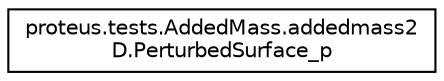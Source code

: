 digraph "Graphical Class Hierarchy"
{
 // LATEX_PDF_SIZE
  edge [fontname="Helvetica",fontsize="10",labelfontname="Helvetica",labelfontsize="10"];
  node [fontname="Helvetica",fontsize="10",shape=record];
  rankdir="LR";
  Node0 [label="proteus.tests.AddedMass.addedmass2\lD.PerturbedSurface_p",height=0.2,width=0.4,color="black", fillcolor="white", style="filled",URL="$db/d27/classproteus_1_1tests_1_1AddedMass_1_1addedmass2D_1_1PerturbedSurface__p.html",tooltip=" "];
}
